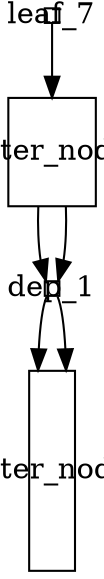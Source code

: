 digraph G {
leaf_7 [shape="rectangle" width="0.1", height="0.1", fixedsize=true, type="leaf"];
cluster_node_4 [shape="rectangle" width="0.578638888889", height="0.722222222222", fixedsize=true, type="node"];
cluster_node_1 [shape="rectangle" width="0.305555555556", height="1.33333333333", fixedsize=true, type="node"];
dep_1 [shape="rectangle" width="0.1", height="0.1", fixedsize=true, type="leaf"];
cluster_node_4 -> dep_1;
dep_1 -> cluster_node_1;
cluster_node_4 -> dep_1;
dep_1 -> cluster_node_1;
leaf_7 -> cluster_node_4;
}
